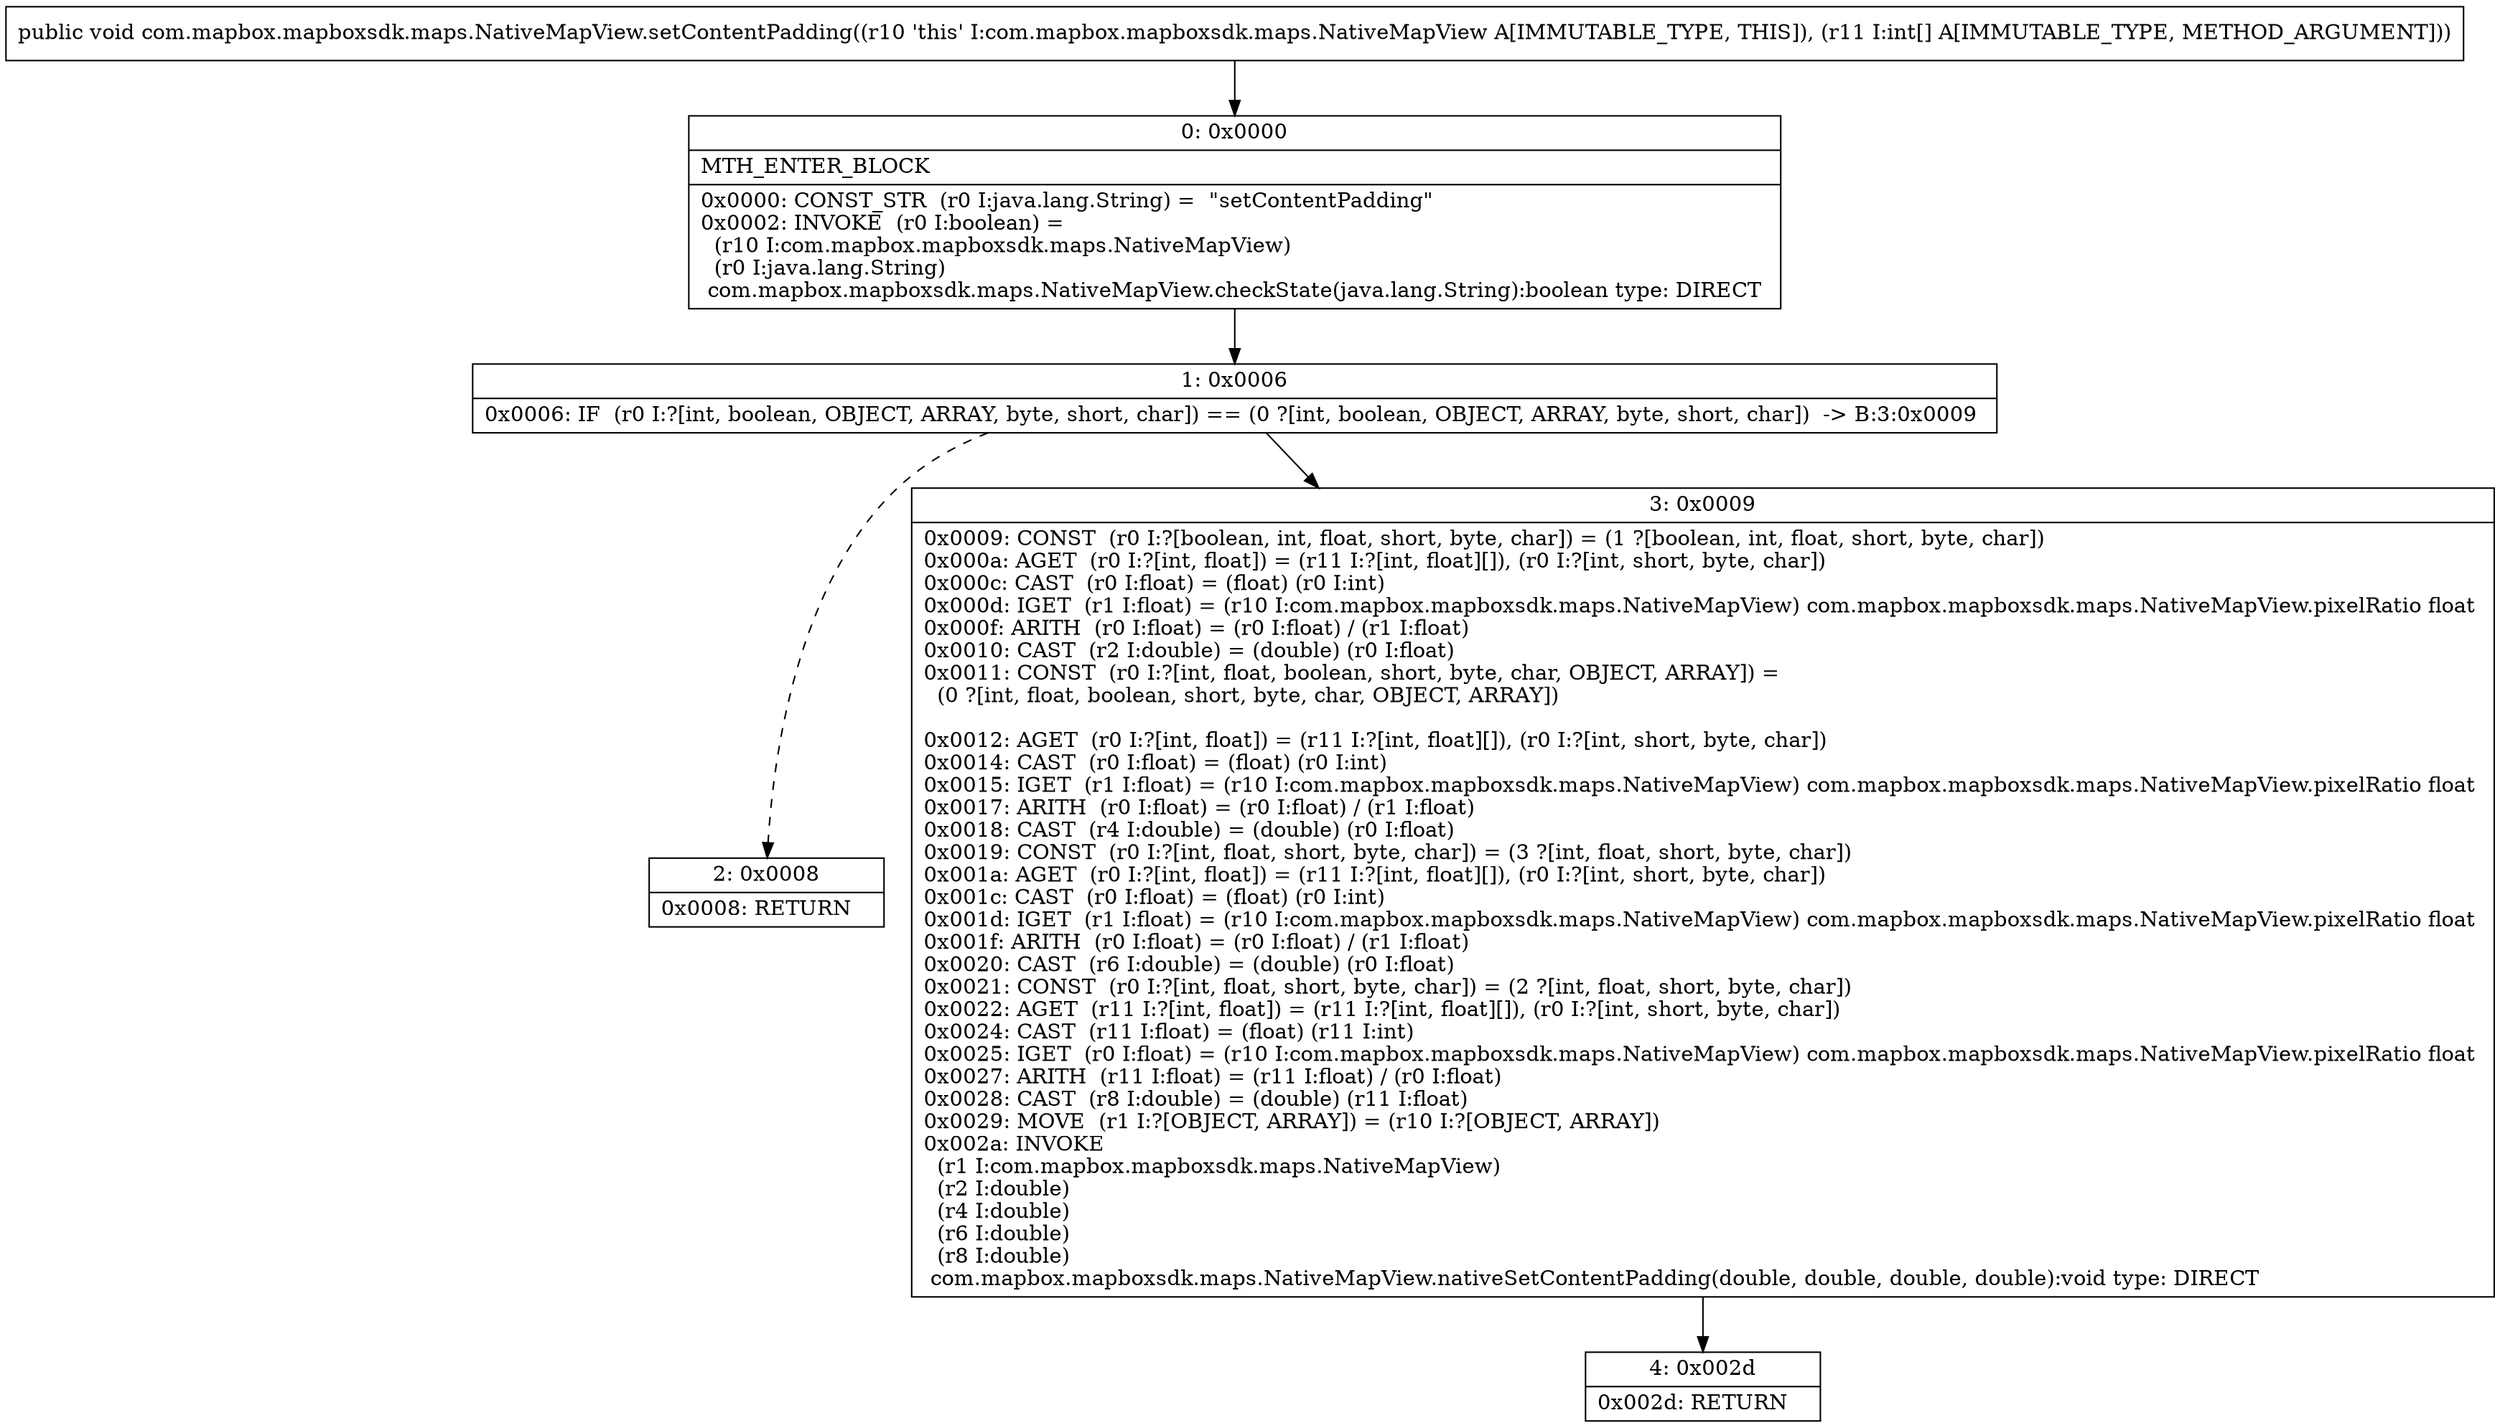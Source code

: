 digraph "CFG forcom.mapbox.mapboxsdk.maps.NativeMapView.setContentPadding([I)V" {
Node_0 [shape=record,label="{0\:\ 0x0000|MTH_ENTER_BLOCK\l|0x0000: CONST_STR  (r0 I:java.lang.String) =  \"setContentPadding\" \l0x0002: INVOKE  (r0 I:boolean) = \l  (r10 I:com.mapbox.mapboxsdk.maps.NativeMapView)\l  (r0 I:java.lang.String)\l com.mapbox.mapboxsdk.maps.NativeMapView.checkState(java.lang.String):boolean type: DIRECT \l}"];
Node_1 [shape=record,label="{1\:\ 0x0006|0x0006: IF  (r0 I:?[int, boolean, OBJECT, ARRAY, byte, short, char]) == (0 ?[int, boolean, OBJECT, ARRAY, byte, short, char])  \-\> B:3:0x0009 \l}"];
Node_2 [shape=record,label="{2\:\ 0x0008|0x0008: RETURN   \l}"];
Node_3 [shape=record,label="{3\:\ 0x0009|0x0009: CONST  (r0 I:?[boolean, int, float, short, byte, char]) = (1 ?[boolean, int, float, short, byte, char]) \l0x000a: AGET  (r0 I:?[int, float]) = (r11 I:?[int, float][]), (r0 I:?[int, short, byte, char]) \l0x000c: CAST  (r0 I:float) = (float) (r0 I:int) \l0x000d: IGET  (r1 I:float) = (r10 I:com.mapbox.mapboxsdk.maps.NativeMapView) com.mapbox.mapboxsdk.maps.NativeMapView.pixelRatio float \l0x000f: ARITH  (r0 I:float) = (r0 I:float) \/ (r1 I:float) \l0x0010: CAST  (r2 I:double) = (double) (r0 I:float) \l0x0011: CONST  (r0 I:?[int, float, boolean, short, byte, char, OBJECT, ARRAY]) = \l  (0 ?[int, float, boolean, short, byte, char, OBJECT, ARRAY])\l \l0x0012: AGET  (r0 I:?[int, float]) = (r11 I:?[int, float][]), (r0 I:?[int, short, byte, char]) \l0x0014: CAST  (r0 I:float) = (float) (r0 I:int) \l0x0015: IGET  (r1 I:float) = (r10 I:com.mapbox.mapboxsdk.maps.NativeMapView) com.mapbox.mapboxsdk.maps.NativeMapView.pixelRatio float \l0x0017: ARITH  (r0 I:float) = (r0 I:float) \/ (r1 I:float) \l0x0018: CAST  (r4 I:double) = (double) (r0 I:float) \l0x0019: CONST  (r0 I:?[int, float, short, byte, char]) = (3 ?[int, float, short, byte, char]) \l0x001a: AGET  (r0 I:?[int, float]) = (r11 I:?[int, float][]), (r0 I:?[int, short, byte, char]) \l0x001c: CAST  (r0 I:float) = (float) (r0 I:int) \l0x001d: IGET  (r1 I:float) = (r10 I:com.mapbox.mapboxsdk.maps.NativeMapView) com.mapbox.mapboxsdk.maps.NativeMapView.pixelRatio float \l0x001f: ARITH  (r0 I:float) = (r0 I:float) \/ (r1 I:float) \l0x0020: CAST  (r6 I:double) = (double) (r0 I:float) \l0x0021: CONST  (r0 I:?[int, float, short, byte, char]) = (2 ?[int, float, short, byte, char]) \l0x0022: AGET  (r11 I:?[int, float]) = (r11 I:?[int, float][]), (r0 I:?[int, short, byte, char]) \l0x0024: CAST  (r11 I:float) = (float) (r11 I:int) \l0x0025: IGET  (r0 I:float) = (r10 I:com.mapbox.mapboxsdk.maps.NativeMapView) com.mapbox.mapboxsdk.maps.NativeMapView.pixelRatio float \l0x0027: ARITH  (r11 I:float) = (r11 I:float) \/ (r0 I:float) \l0x0028: CAST  (r8 I:double) = (double) (r11 I:float) \l0x0029: MOVE  (r1 I:?[OBJECT, ARRAY]) = (r10 I:?[OBJECT, ARRAY]) \l0x002a: INVOKE  \l  (r1 I:com.mapbox.mapboxsdk.maps.NativeMapView)\l  (r2 I:double)\l  (r4 I:double)\l  (r6 I:double)\l  (r8 I:double)\l com.mapbox.mapboxsdk.maps.NativeMapView.nativeSetContentPadding(double, double, double, double):void type: DIRECT \l}"];
Node_4 [shape=record,label="{4\:\ 0x002d|0x002d: RETURN   \l}"];
MethodNode[shape=record,label="{public void com.mapbox.mapboxsdk.maps.NativeMapView.setContentPadding((r10 'this' I:com.mapbox.mapboxsdk.maps.NativeMapView A[IMMUTABLE_TYPE, THIS]), (r11 I:int[] A[IMMUTABLE_TYPE, METHOD_ARGUMENT])) }"];
MethodNode -> Node_0;
Node_0 -> Node_1;
Node_1 -> Node_2[style=dashed];
Node_1 -> Node_3;
Node_3 -> Node_4;
}

